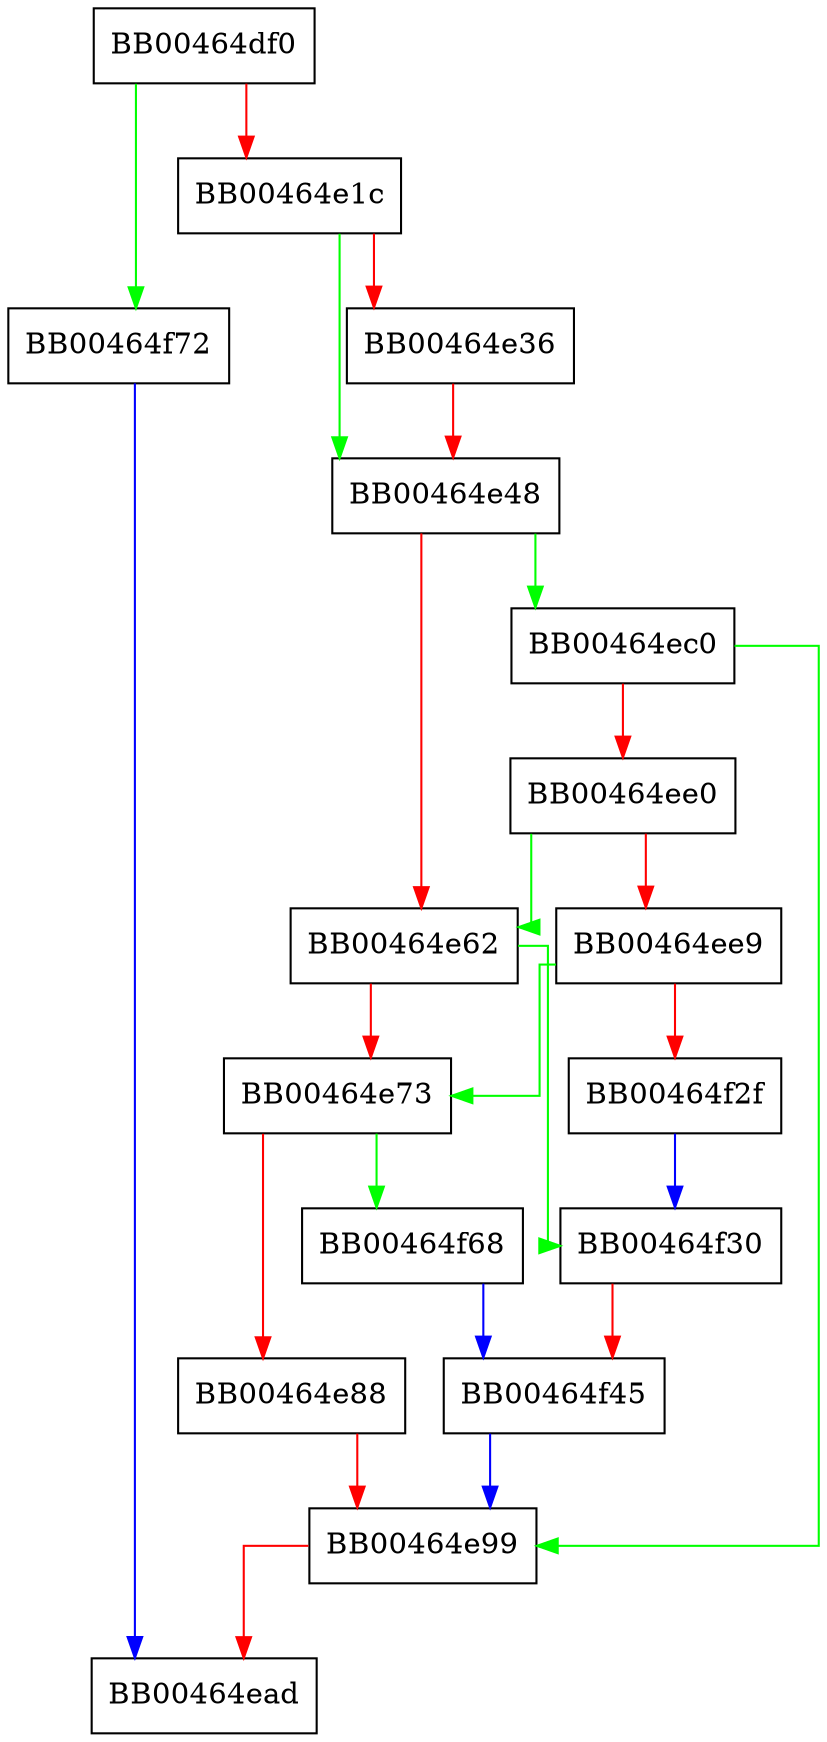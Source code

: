 digraph x509_req_ctrl_string {
  node [shape="box"];
  graph [splines=ortho];
  BB00464df0 -> BB00464f72 [color="green"];
  BB00464df0 -> BB00464e1c [color="red"];
  BB00464e1c -> BB00464e48 [color="green"];
  BB00464e1c -> BB00464e36 [color="red"];
  BB00464e36 -> BB00464e48 [color="red"];
  BB00464e48 -> BB00464ec0 [color="green"];
  BB00464e48 -> BB00464e62 [color="red"];
  BB00464e62 -> BB00464f30 [color="green"];
  BB00464e62 -> BB00464e73 [color="red"];
  BB00464e73 -> BB00464f68 [color="green"];
  BB00464e73 -> BB00464e88 [color="red"];
  BB00464e88 -> BB00464e99 [color="red"];
  BB00464e99 -> BB00464ead [color="red"];
  BB00464ec0 -> BB00464e99 [color="green"];
  BB00464ec0 -> BB00464ee0 [color="red"];
  BB00464ee0 -> BB00464e62 [color="green"];
  BB00464ee0 -> BB00464ee9 [color="red"];
  BB00464ee9 -> BB00464e73 [color="green"];
  BB00464ee9 -> BB00464f2f [color="red"];
  BB00464f2f -> BB00464f30 [color="blue"];
  BB00464f30 -> BB00464f45 [color="red"];
  BB00464f45 -> BB00464e99 [color="blue"];
  BB00464f68 -> BB00464f45 [color="blue"];
  BB00464f72 -> BB00464ead [color="blue"];
}